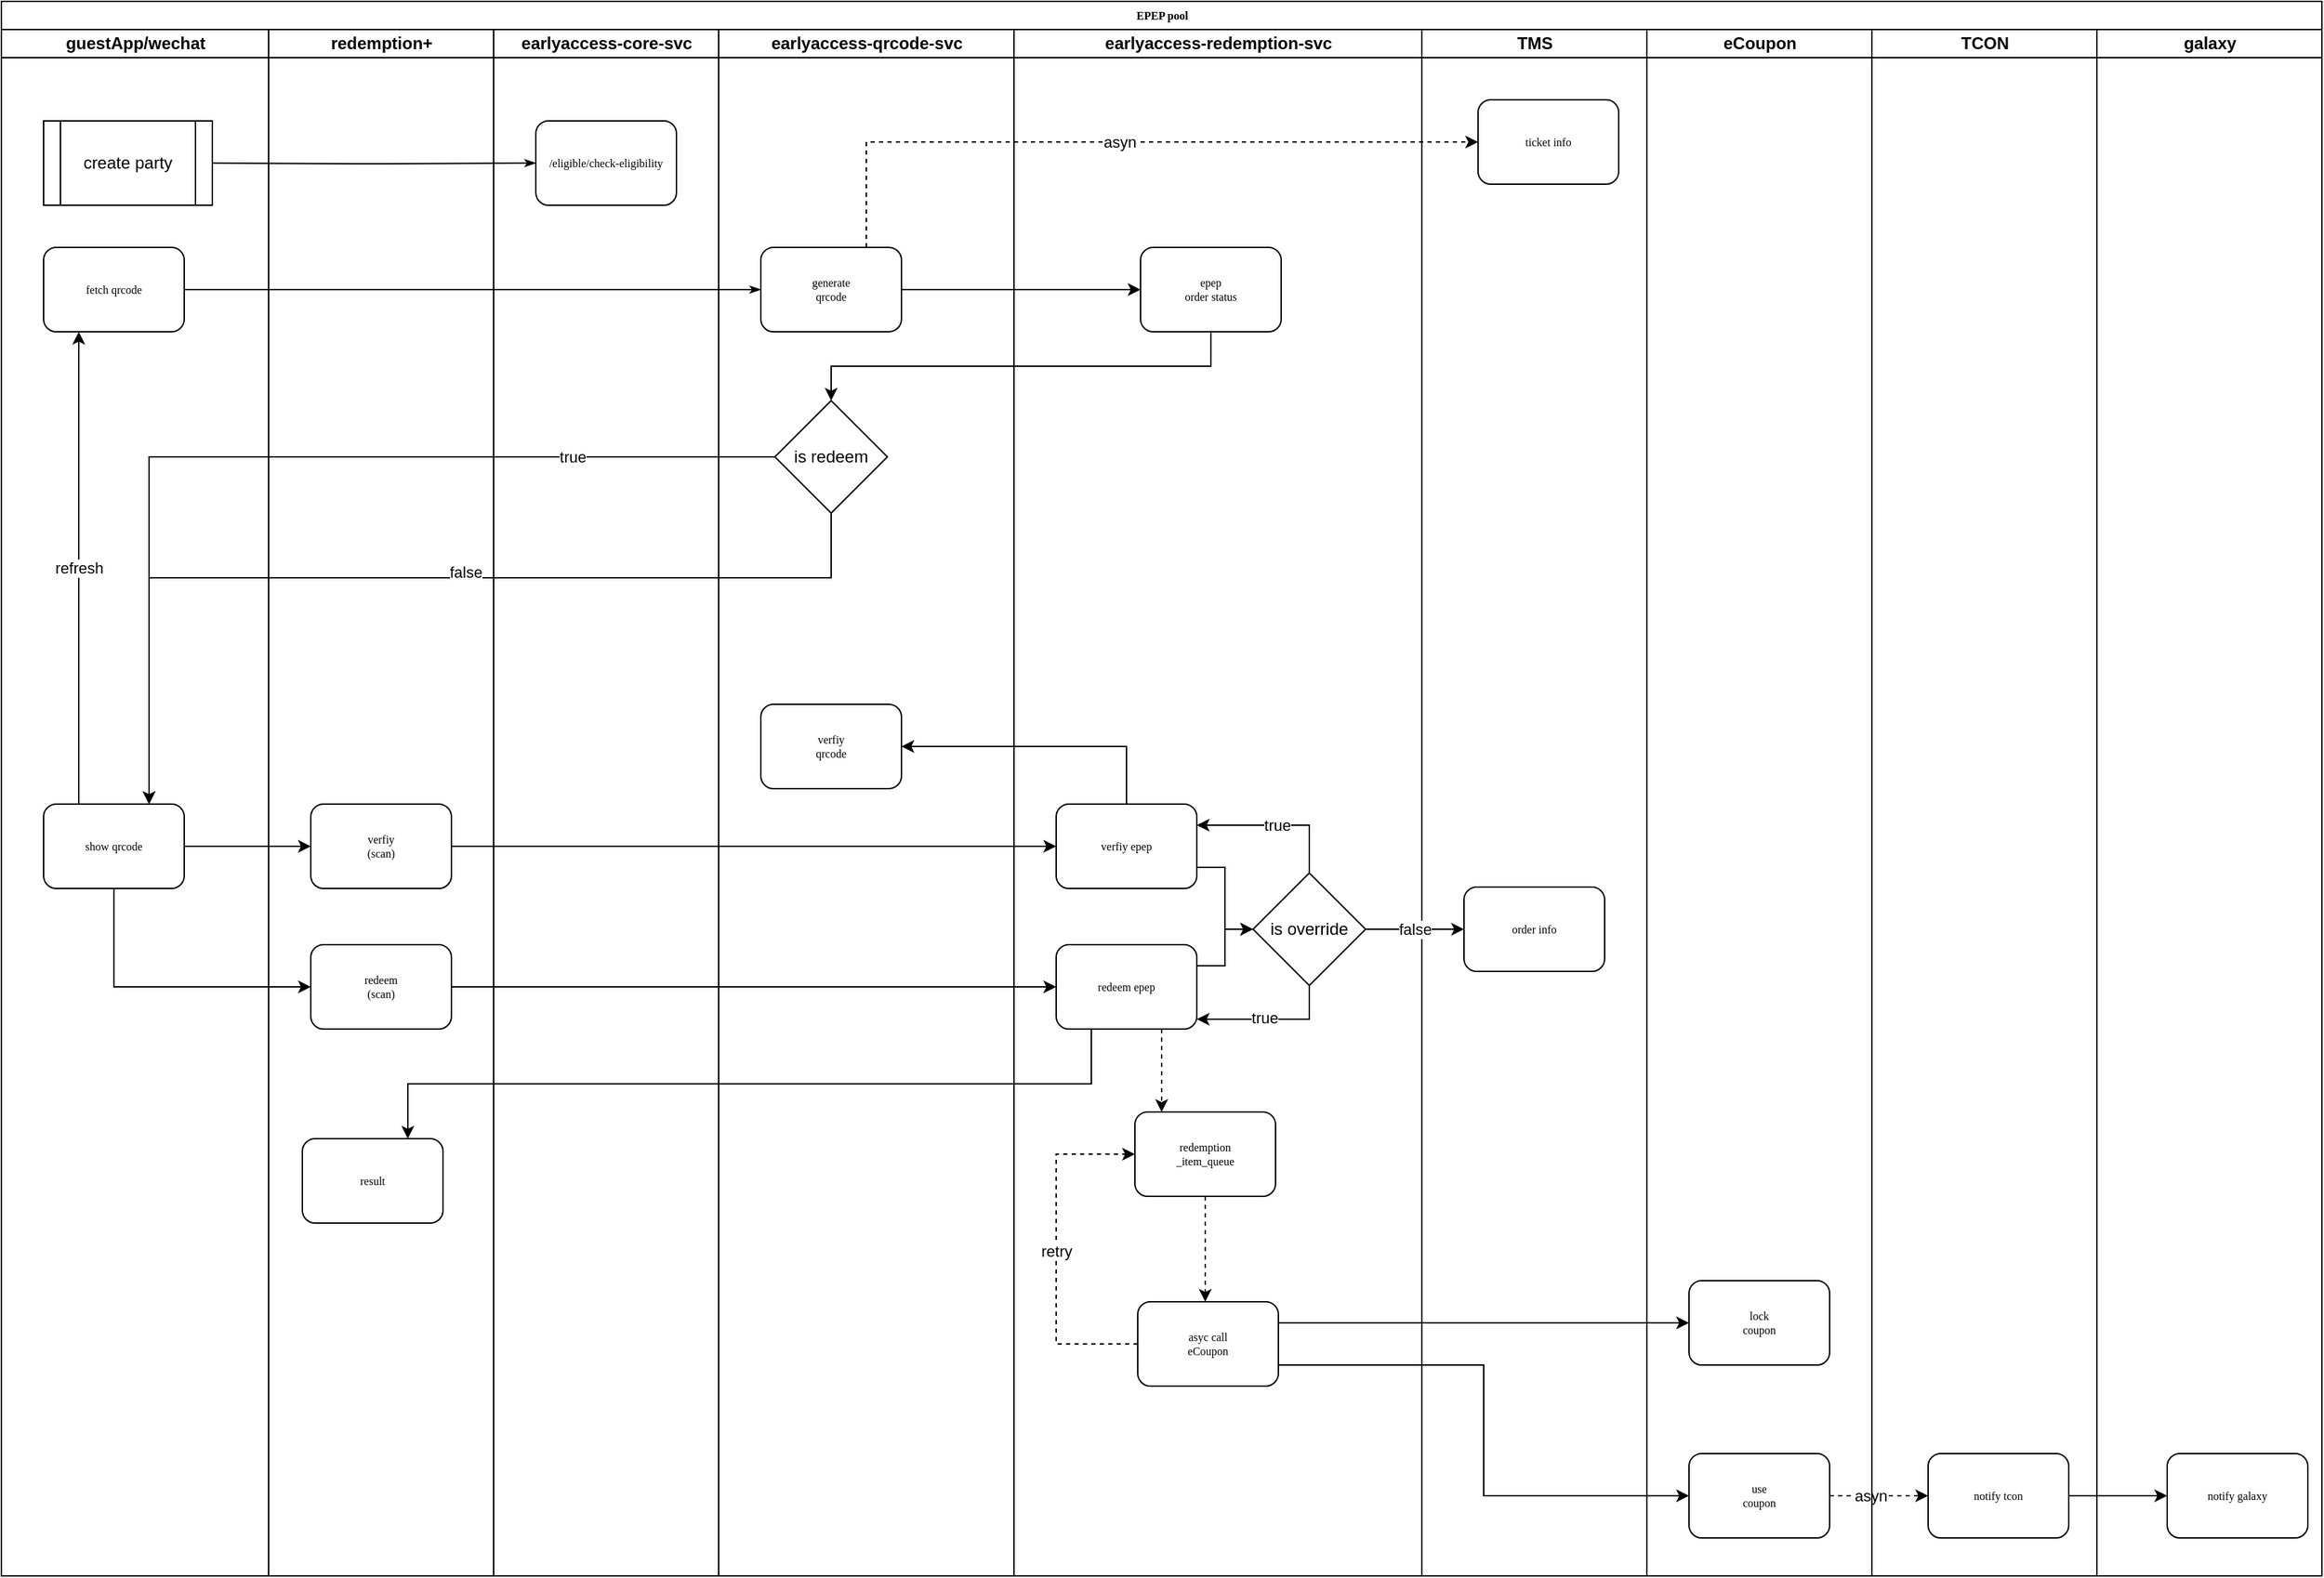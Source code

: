 <mxfile version="14.9.6" type="github">
  <diagram id="EUtWWq-tNDuLtqVCqcBS" name="Page-1">
    <mxGraphModel dx="1227" dy="752" grid="1" gridSize="10" guides="1" tooltips="1" connect="1" arrows="1" fold="1" page="1" pageScale="1" pageWidth="827" pageHeight="1169" math="0" shadow="0">
      <root>
        <mxCell id="0" />
        <mxCell id="1" parent="0" />
        <mxCell id="hakcB5w8vH9MiChZhZsF-4" value="EPEP pool" style="swimlane;html=1;childLayout=stackLayout;startSize=20;rounded=0;shadow=0;labelBackgroundColor=none;strokeWidth=1;fontFamily=Verdana;fontSize=8;align=center;" parent="1" vertex="1">
          <mxGeometry x="150" y="40" width="1650" height="1120" as="geometry" />
        </mxCell>
        <mxCell id="hakcB5w8vH9MiChZhZsF-9" style="edgeStyle=orthogonalEdgeStyle;rounded=1;html=1;labelBackgroundColor=none;startArrow=none;startFill=0;startSize=5;endArrow=classicThin;endFill=1;endSize=5;jettySize=auto;orthogonalLoop=1;strokeWidth=1;fontFamily=Verdana;fontSize=8" parent="hakcB5w8vH9MiChZhZsF-4" target="hakcB5w8vH9MiChZhZsF-25" edge="1">
          <mxGeometry relative="1" as="geometry">
            <mxPoint x="145" y="115" as="sourcePoint" />
          </mxGeometry>
        </mxCell>
        <mxCell id="hakcB5w8vH9MiChZhZsF-11" style="edgeStyle=orthogonalEdgeStyle;rounded=1;html=1;labelBackgroundColor=none;startArrow=none;startFill=0;startSize=5;endArrow=classicThin;endFill=1;endSize=5;jettySize=auto;orthogonalLoop=1;strokeWidth=1;fontFamily=Verdana;fontSize=8" parent="hakcB5w8vH9MiChZhZsF-4" source="hakcB5w8vH9MiChZhZsF-7" target="hakcB5w8vH9MiChZhZsF-27" edge="1">
          <mxGeometry relative="1" as="geometry" />
        </mxCell>
        <mxCell id="hakcB5w8vH9MiChZhZsF-5" value="guestApp/wechat" style="swimlane;html=1;startSize=20;" parent="hakcB5w8vH9MiChZhZsF-4" vertex="1">
          <mxGeometry y="20" width="190" height="1100" as="geometry" />
        </mxCell>
        <mxCell id="hakcB5w8vH9MiChZhZsF-7" value="fetch qrcode" style="rounded=1;whiteSpace=wrap;html=1;shadow=0;labelBackgroundColor=none;strokeWidth=1;fontFamily=Verdana;fontSize=8;align=center;" parent="hakcB5w8vH9MiChZhZsF-5" vertex="1">
          <mxGeometry x="30" y="155" width="100" height="60" as="geometry" />
        </mxCell>
        <mxCell id="BG-OPZnRmT2UVfXczNXb-39" value="refresh" style="edgeStyle=orthogonalEdgeStyle;rounded=0;orthogonalLoop=1;jettySize=auto;html=1;exitX=0.25;exitY=0;exitDx=0;exitDy=0;entryX=0.25;entryY=1;entryDx=0;entryDy=0;" edge="1" parent="hakcB5w8vH9MiChZhZsF-5" source="hakcB5w8vH9MiChZhZsF-8" target="hakcB5w8vH9MiChZhZsF-7">
          <mxGeometry relative="1" as="geometry" />
        </mxCell>
        <mxCell id="hakcB5w8vH9MiChZhZsF-8" value="show qrcode" style="rounded=1;whiteSpace=wrap;html=1;shadow=0;labelBackgroundColor=none;strokeWidth=1;fontFamily=Verdana;fontSize=8;align=center;" parent="hakcB5w8vH9MiChZhZsF-5" vertex="1">
          <mxGeometry x="30" y="551" width="100" height="60" as="geometry" />
        </mxCell>
        <mxCell id="BG-OPZnRmT2UVfXczNXb-1" value="create party" style="shape=process;whiteSpace=wrap;html=1;backgroundOutline=1;" vertex="1" parent="hakcB5w8vH9MiChZhZsF-5">
          <mxGeometry x="30" y="65" width="120" height="60" as="geometry" />
        </mxCell>
        <mxCell id="hakcB5w8vH9MiChZhZsF-24" value="redemption+" style="swimlane;html=1;startSize=20;" parent="hakcB5w8vH9MiChZhZsF-4" vertex="1">
          <mxGeometry x="190" y="20" width="160" height="1100" as="geometry" />
        </mxCell>
        <mxCell id="hakcB5w8vH9MiChZhZsF-34" value="verfiy&lt;br&gt;(scan)" style="rounded=1;whiteSpace=wrap;html=1;shadow=0;labelBackgroundColor=none;strokeWidth=1;fontFamily=Verdana;fontSize=8;align=center;" parent="hakcB5w8vH9MiChZhZsF-24" vertex="1">
          <mxGeometry x="30" y="551" width="100" height="60" as="geometry" />
        </mxCell>
        <mxCell id="hakcB5w8vH9MiChZhZsF-60" value="redeem&lt;br&gt;(scan)" style="rounded=1;whiteSpace=wrap;html=1;shadow=0;labelBackgroundColor=none;strokeWidth=1;fontFamily=Verdana;fontSize=8;align=center;" parent="hakcB5w8vH9MiChZhZsF-24" vertex="1">
          <mxGeometry x="30" y="651" width="100" height="60" as="geometry" />
        </mxCell>
        <mxCell id="hakcB5w8vH9MiChZhZsF-70" value="result" style="rounded=1;whiteSpace=wrap;html=1;shadow=0;labelBackgroundColor=none;strokeWidth=1;fontFamily=Verdana;fontSize=8;align=center;" parent="hakcB5w8vH9MiChZhZsF-24" vertex="1">
          <mxGeometry x="24" y="789" width="100" height="60" as="geometry" />
        </mxCell>
        <mxCell id="hakcB5w8vH9MiChZhZsF-26" value="earlyaccess-core-svc" style="swimlane;html=1;startSize=20;" parent="hakcB5w8vH9MiChZhZsF-4" vertex="1">
          <mxGeometry x="350" y="20" width="160" height="1100" as="geometry" />
        </mxCell>
        <mxCell id="hakcB5w8vH9MiChZhZsF-25" value="&lt;span style=&quot;font-size: 8px&quot;&gt;/eligible/check-eligibility&lt;/span&gt;" style="rounded=1;whiteSpace=wrap;html=1;shadow=0;labelBackgroundColor=none;strokeWidth=1;fontFamily=Verdana;fontSize=8;align=center;" parent="hakcB5w8vH9MiChZhZsF-26" vertex="1">
          <mxGeometry x="30" y="65" width="100" height="60" as="geometry" />
        </mxCell>
        <mxCell id="hakcB5w8vH9MiChZhZsF-31" value="earlyaccess-qrcode-svc" style="swimlane;html=1;startSize=20;" parent="hakcB5w8vH9MiChZhZsF-4" vertex="1">
          <mxGeometry x="510" y="20" width="210" height="1100" as="geometry" />
        </mxCell>
        <mxCell id="hakcB5w8vH9MiChZhZsF-27" value="&lt;span style=&quot;font-size: 8px&quot;&gt;generate&lt;br&gt;qrcode&lt;br&gt;&lt;/span&gt;" style="rounded=1;whiteSpace=wrap;html=1;shadow=0;labelBackgroundColor=none;strokeWidth=1;fontFamily=Verdana;fontSize=8;align=center;" parent="hakcB5w8vH9MiChZhZsF-31" vertex="1">
          <mxGeometry x="30" y="155" width="100" height="60" as="geometry" />
        </mxCell>
        <mxCell id="hakcB5w8vH9MiChZhZsF-67" value="verfiy&lt;br&gt;qrcode" style="rounded=1;whiteSpace=wrap;html=1;shadow=0;labelBackgroundColor=none;strokeWidth=1;fontFamily=Verdana;fontSize=8;align=center;" parent="hakcB5w8vH9MiChZhZsF-31" vertex="1">
          <mxGeometry x="30" y="480" width="100" height="60" as="geometry" />
        </mxCell>
        <mxCell id="BG-OPZnRmT2UVfXczNXb-17" value="is redeem" style="rhombus;whiteSpace=wrap;html=1;" vertex="1" parent="hakcB5w8vH9MiChZhZsF-31">
          <mxGeometry x="40" y="264" width="80" height="80" as="geometry" />
        </mxCell>
        <mxCell id="hakcB5w8vH9MiChZhZsF-61" style="edgeStyle=orthogonalEdgeStyle;rounded=0;orthogonalLoop=1;jettySize=auto;html=1;exitX=1;exitY=0.5;exitDx=0;exitDy=0;" parent="hakcB5w8vH9MiChZhZsF-4" source="hakcB5w8vH9MiChZhZsF-8" target="hakcB5w8vH9MiChZhZsF-34" edge="1">
          <mxGeometry relative="1" as="geometry" />
        </mxCell>
        <mxCell id="hakcB5w8vH9MiChZhZsF-62" style="edgeStyle=orthogonalEdgeStyle;rounded=0;orthogonalLoop=1;jettySize=auto;html=1;exitX=1;exitY=0.5;exitDx=0;exitDy=0;" parent="hakcB5w8vH9MiChZhZsF-4" source="hakcB5w8vH9MiChZhZsF-34" target="hakcB5w8vH9MiChZhZsF-57" edge="1">
          <mxGeometry relative="1" as="geometry" />
        </mxCell>
        <mxCell id="hakcB5w8vH9MiChZhZsF-63" style="edgeStyle=orthogonalEdgeStyle;rounded=0;orthogonalLoop=1;jettySize=auto;html=1;exitX=0.5;exitY=1;exitDx=0;exitDy=0;entryX=0;entryY=0.5;entryDx=0;entryDy=0;" parent="hakcB5w8vH9MiChZhZsF-4" source="hakcB5w8vH9MiChZhZsF-8" target="hakcB5w8vH9MiChZhZsF-60" edge="1">
          <mxGeometry relative="1" as="geometry" />
        </mxCell>
        <mxCell id="hakcB5w8vH9MiChZhZsF-66" style="edgeStyle=orthogonalEdgeStyle;rounded=0;orthogonalLoop=1;jettySize=auto;html=1;exitX=1;exitY=0.5;exitDx=0;exitDy=0;entryX=0;entryY=0.5;entryDx=0;entryDy=0;" parent="hakcB5w8vH9MiChZhZsF-4" source="hakcB5w8vH9MiChZhZsF-60" target="hakcB5w8vH9MiChZhZsF-41" edge="1">
          <mxGeometry relative="1" as="geometry" />
        </mxCell>
        <mxCell id="hakcB5w8vH9MiChZhZsF-68" style="edgeStyle=orthogonalEdgeStyle;rounded=0;orthogonalLoop=1;jettySize=auto;html=1;exitX=0.5;exitY=0;exitDx=0;exitDy=0;entryX=1;entryY=0.5;entryDx=0;entryDy=0;" parent="hakcB5w8vH9MiChZhZsF-4" source="hakcB5w8vH9MiChZhZsF-57" target="hakcB5w8vH9MiChZhZsF-67" edge="1">
          <mxGeometry relative="1" as="geometry" />
        </mxCell>
        <mxCell id="hakcB5w8vH9MiChZhZsF-72" style="edgeStyle=orthogonalEdgeStyle;rounded=0;orthogonalLoop=1;jettySize=auto;html=1;exitX=0.25;exitY=1;exitDx=0;exitDy=0;entryX=0.75;entryY=0;entryDx=0;entryDy=0;" parent="hakcB5w8vH9MiChZhZsF-4" source="hakcB5w8vH9MiChZhZsF-41" target="hakcB5w8vH9MiChZhZsF-70" edge="1">
          <mxGeometry relative="1" as="geometry" />
        </mxCell>
        <mxCell id="hakcB5w8vH9MiChZhZsF-40" value="earlyaccess-redemption-svc" style="swimlane;html=1;startSize=20;" parent="hakcB5w8vH9MiChZhZsF-4" vertex="1">
          <mxGeometry x="720" y="20" width="290" height="1100" as="geometry" />
        </mxCell>
        <mxCell id="BG-OPZnRmT2UVfXczNXb-29" style="edgeStyle=orthogonalEdgeStyle;rounded=0;orthogonalLoop=1;jettySize=auto;html=1;exitX=1;exitY=0.25;exitDx=0;exitDy=0;entryX=0;entryY=0.5;entryDx=0;entryDy=0;" edge="1" parent="hakcB5w8vH9MiChZhZsF-40" source="hakcB5w8vH9MiChZhZsF-41" target="BG-OPZnRmT2UVfXczNXb-26">
          <mxGeometry relative="1" as="geometry" />
        </mxCell>
        <mxCell id="BG-OPZnRmT2UVfXczNXb-41" style="edgeStyle=elbowEdgeStyle;rounded=0;orthogonalLoop=1;jettySize=auto;html=1;exitX=0.75;exitY=1;exitDx=0;exitDy=0;dashed=1;" edge="1" parent="hakcB5w8vH9MiChZhZsF-40" source="hakcB5w8vH9MiChZhZsF-41" target="hakcB5w8vH9MiChZhZsF-42">
          <mxGeometry relative="1" as="geometry" />
        </mxCell>
        <mxCell id="hakcB5w8vH9MiChZhZsF-41" value="redeem epep" style="rounded=1;whiteSpace=wrap;html=1;shadow=0;labelBackgroundColor=none;strokeWidth=1;fontFamily=Verdana;fontSize=8;align=center;" parent="hakcB5w8vH9MiChZhZsF-40" vertex="1">
          <mxGeometry x="30" y="651" width="100" height="60" as="geometry" />
        </mxCell>
        <mxCell id="BG-OPZnRmT2UVfXczNXb-42" style="edgeStyle=elbowEdgeStyle;rounded=0;orthogonalLoop=1;jettySize=auto;html=1;exitX=0.5;exitY=1;exitDx=0;exitDy=0;dashed=1;" edge="1" parent="hakcB5w8vH9MiChZhZsF-40" source="hakcB5w8vH9MiChZhZsF-42" target="hakcB5w8vH9MiChZhZsF-43">
          <mxGeometry relative="1" as="geometry" />
        </mxCell>
        <mxCell id="hakcB5w8vH9MiChZhZsF-42" value="&lt;span style=&quot;font-size: 8px&quot;&gt;redemption&lt;br&gt;_item_queue&lt;/span&gt;" style="rounded=1;whiteSpace=wrap;html=1;shadow=0;labelBackgroundColor=none;strokeWidth=1;fontFamily=Verdana;fontSize=8;align=center;" parent="hakcB5w8vH9MiChZhZsF-40" vertex="1">
          <mxGeometry x="86" y="770" width="100" height="60" as="geometry" />
        </mxCell>
        <mxCell id="BG-OPZnRmT2UVfXczNXb-40" value="retry" style="edgeStyle=elbowEdgeStyle;rounded=0;orthogonalLoop=1;jettySize=auto;html=1;exitX=0;exitY=0.5;exitDx=0;exitDy=0;entryX=0;entryY=0.5;entryDx=0;entryDy=0;dashed=1;" edge="1" parent="hakcB5w8vH9MiChZhZsF-40" source="hakcB5w8vH9MiChZhZsF-43" target="hakcB5w8vH9MiChZhZsF-42">
          <mxGeometry relative="1" as="geometry">
            <Array as="points">
              <mxPoint x="30" y="870" />
            </Array>
          </mxGeometry>
        </mxCell>
        <mxCell id="hakcB5w8vH9MiChZhZsF-43" value="asyc call&lt;br&gt;eCoupon" style="rounded=1;whiteSpace=wrap;html=1;shadow=0;labelBackgroundColor=none;strokeWidth=1;fontFamily=Verdana;fontSize=8;align=center;" parent="hakcB5w8vH9MiChZhZsF-40" vertex="1">
          <mxGeometry x="88" y="905" width="100" height="60" as="geometry" />
        </mxCell>
        <mxCell id="BG-OPZnRmT2UVfXczNXb-30" style="edgeStyle=orthogonalEdgeStyle;rounded=0;orthogonalLoop=1;jettySize=auto;html=1;exitX=1;exitY=0.75;exitDx=0;exitDy=0;entryX=0;entryY=0.5;entryDx=0;entryDy=0;" edge="1" parent="hakcB5w8vH9MiChZhZsF-40" source="hakcB5w8vH9MiChZhZsF-57" target="BG-OPZnRmT2UVfXczNXb-26">
          <mxGeometry relative="1" as="geometry" />
        </mxCell>
        <mxCell id="hakcB5w8vH9MiChZhZsF-57" value="verfiy epep" style="rounded=1;whiteSpace=wrap;html=1;shadow=0;labelBackgroundColor=none;strokeWidth=1;fontFamily=Verdana;fontSize=8;align=center;" parent="hakcB5w8vH9MiChZhZsF-40" vertex="1">
          <mxGeometry x="30" y="551" width="100" height="60" as="geometry" />
        </mxCell>
        <mxCell id="BG-OPZnRmT2UVfXczNXb-16" value="epep&lt;br&gt;order status" style="rounded=1;whiteSpace=wrap;html=1;shadow=0;labelBackgroundColor=none;strokeWidth=1;fontFamily=Verdana;fontSize=8;align=center;" vertex="1" parent="hakcB5w8vH9MiChZhZsF-40">
          <mxGeometry x="90" y="155" width="100" height="60" as="geometry" />
        </mxCell>
        <mxCell id="BG-OPZnRmT2UVfXczNXb-33" value="true" style="edgeStyle=orthogonalEdgeStyle;rounded=0;orthogonalLoop=1;jettySize=auto;html=1;exitX=0.5;exitY=0;exitDx=0;exitDy=0;entryX=1;entryY=0.25;entryDx=0;entryDy=0;" edge="1" parent="hakcB5w8vH9MiChZhZsF-40" source="BG-OPZnRmT2UVfXczNXb-26" target="hakcB5w8vH9MiChZhZsF-57">
          <mxGeometry relative="1" as="geometry" />
        </mxCell>
        <mxCell id="BG-OPZnRmT2UVfXczNXb-34" style="edgeStyle=orthogonalEdgeStyle;rounded=0;orthogonalLoop=1;jettySize=auto;html=1;exitX=0.5;exitY=1;exitDx=0;exitDy=0;entryX=1;entryY=0.883;entryDx=0;entryDy=0;entryPerimeter=0;" edge="1" parent="hakcB5w8vH9MiChZhZsF-40" source="BG-OPZnRmT2UVfXczNXb-26" target="hakcB5w8vH9MiChZhZsF-41">
          <mxGeometry relative="1" as="geometry" />
        </mxCell>
        <mxCell id="BG-OPZnRmT2UVfXczNXb-35" value="true" style="edgeLabel;html=1;align=center;verticalAlign=middle;resizable=0;points=[];" vertex="1" connectable="0" parent="BG-OPZnRmT2UVfXczNXb-34">
          <mxGeometry x="0.077" y="-1" relative="1" as="geometry">
            <mxPoint as="offset" />
          </mxGeometry>
        </mxCell>
        <mxCell id="BG-OPZnRmT2UVfXczNXb-26" value="is override" style="rhombus;whiteSpace=wrap;html=1;" vertex="1" parent="hakcB5w8vH9MiChZhZsF-40">
          <mxGeometry x="170" y="600" width="80" height="80" as="geometry" />
        </mxCell>
        <mxCell id="BG-OPZnRmT2UVfXczNXb-3" value="TMS" style="swimlane;html=1;startSize=20;" vertex="1" parent="hakcB5w8vH9MiChZhZsF-4">
          <mxGeometry x="1010" y="20" width="160" height="1100" as="geometry" />
        </mxCell>
        <mxCell id="BG-OPZnRmT2UVfXczNXb-5" value="order info" style="rounded=1;whiteSpace=wrap;html=1;shadow=0;labelBackgroundColor=none;strokeWidth=1;fontFamily=Verdana;fontSize=8;align=center;" vertex="1" parent="BG-OPZnRmT2UVfXczNXb-3">
          <mxGeometry x="30" y="610" width="100" height="60" as="geometry" />
        </mxCell>
        <mxCell id="BG-OPZnRmT2UVfXczNXb-12" value="ticket info" style="rounded=1;whiteSpace=wrap;html=1;shadow=0;labelBackgroundColor=none;strokeWidth=1;fontFamily=Verdana;fontSize=8;align=center;" vertex="1" parent="BG-OPZnRmT2UVfXczNXb-3">
          <mxGeometry x="40" y="50" width="100" height="60" as="geometry" />
        </mxCell>
        <mxCell id="hakcB5w8vH9MiChZhZsF-79" style="edgeStyle=orthogonalEdgeStyle;rounded=0;orthogonalLoop=1;jettySize=auto;html=1;exitX=1;exitY=0.25;exitDx=0;exitDy=0;entryX=0;entryY=0.5;entryDx=0;entryDy=0;" parent="hakcB5w8vH9MiChZhZsF-4" source="hakcB5w8vH9MiChZhZsF-43" target="hakcB5w8vH9MiChZhZsF-29" edge="1">
          <mxGeometry relative="1" as="geometry" />
        </mxCell>
        <mxCell id="hakcB5w8vH9MiChZhZsF-47" value="eCoupon" style="swimlane;html=1;startSize=20;" parent="hakcB5w8vH9MiChZhZsF-4" vertex="1">
          <mxGeometry x="1170" y="20" width="160" height="1100" as="geometry" />
        </mxCell>
        <mxCell id="hakcB5w8vH9MiChZhZsF-48" value="use&lt;br&gt;coupon" style="rounded=1;whiteSpace=wrap;html=1;shadow=0;labelBackgroundColor=none;strokeWidth=1;fontFamily=Verdana;fontSize=8;align=center;" parent="hakcB5w8vH9MiChZhZsF-47" vertex="1">
          <mxGeometry x="30" y="1013" width="100" height="60" as="geometry" />
        </mxCell>
        <mxCell id="hakcB5w8vH9MiChZhZsF-29" value="lock&lt;br&gt;coupon" style="rounded=1;whiteSpace=wrap;html=1;shadow=0;labelBackgroundColor=none;strokeWidth=1;fontFamily=Verdana;fontSize=8;align=center;" parent="hakcB5w8vH9MiChZhZsF-47" vertex="1">
          <mxGeometry x="30" y="890" width="100" height="60" as="geometry" />
        </mxCell>
        <mxCell id="hakcB5w8vH9MiChZhZsF-74" style="edgeStyle=orthogonalEdgeStyle;rounded=0;orthogonalLoop=1;jettySize=auto;html=1;exitX=1;exitY=0.5;exitDx=0;exitDy=0;entryX=0;entryY=0.5;entryDx=0;entryDy=0;dashed=1;" parent="hakcB5w8vH9MiChZhZsF-4" source="hakcB5w8vH9MiChZhZsF-48" target="hakcB5w8vH9MiChZhZsF-73" edge="1">
          <mxGeometry relative="1" as="geometry" />
        </mxCell>
        <mxCell id="hakcB5w8vH9MiChZhZsF-76" value="asyn" style="edgeLabel;html=1;align=center;verticalAlign=middle;resizable=0;points=[];" parent="hakcB5w8vH9MiChZhZsF-74" vertex="1" connectable="0">
          <mxGeometry x="-0.181" relative="1" as="geometry">
            <mxPoint as="offset" />
          </mxGeometry>
        </mxCell>
        <mxCell id="hakcB5w8vH9MiChZhZsF-49" value="TCON" style="swimlane;html=1;startSize=20;" parent="hakcB5w8vH9MiChZhZsF-4" vertex="1">
          <mxGeometry x="1330" y="20" width="160" height="1100" as="geometry" />
        </mxCell>
        <mxCell id="hakcB5w8vH9MiChZhZsF-73" value="notify tcon" style="rounded=1;whiteSpace=wrap;html=1;shadow=0;labelBackgroundColor=none;strokeWidth=1;fontFamily=Verdana;fontSize=8;align=center;" parent="hakcB5w8vH9MiChZhZsF-49" vertex="1">
          <mxGeometry x="40" y="1013" width="100" height="60" as="geometry" />
        </mxCell>
        <mxCell id="hakcB5w8vH9MiChZhZsF-75" style="edgeStyle=orthogonalEdgeStyle;rounded=0;orthogonalLoop=1;jettySize=auto;html=1;exitX=1;exitY=0.5;exitDx=0;exitDy=0;" parent="hakcB5w8vH9MiChZhZsF-4" source="hakcB5w8vH9MiChZhZsF-73" target="hakcB5w8vH9MiChZhZsF-56" edge="1">
          <mxGeometry relative="1" as="geometry" />
        </mxCell>
        <mxCell id="hakcB5w8vH9MiChZhZsF-53" value="galaxy" style="swimlane;html=1;startSize=20;" parent="hakcB5w8vH9MiChZhZsF-4" vertex="1">
          <mxGeometry x="1490" y="20" width="160" height="1100" as="geometry" />
        </mxCell>
        <mxCell id="hakcB5w8vH9MiChZhZsF-56" value="notify galaxy" style="rounded=1;whiteSpace=wrap;html=1;shadow=0;labelBackgroundColor=none;strokeWidth=1;fontFamily=Verdana;fontSize=8;align=center;" parent="hakcB5w8vH9MiChZhZsF-53" vertex="1">
          <mxGeometry x="50" y="1013" width="100" height="60" as="geometry" />
        </mxCell>
        <mxCell id="BG-OPZnRmT2UVfXczNXb-18" value="asyn" style="edgeStyle=orthogonalEdgeStyle;rounded=0;orthogonalLoop=1;jettySize=auto;html=1;exitX=0.75;exitY=0;exitDx=0;exitDy=0;entryX=0;entryY=0.5;entryDx=0;entryDy=0;dashed=1;" edge="1" parent="hakcB5w8vH9MiChZhZsF-4" source="hakcB5w8vH9MiChZhZsF-27" target="BG-OPZnRmT2UVfXczNXb-12">
          <mxGeometry relative="1" as="geometry" />
        </mxCell>
        <mxCell id="BG-OPZnRmT2UVfXczNXb-19" style="edgeStyle=orthogonalEdgeStyle;rounded=0;orthogonalLoop=1;jettySize=auto;html=1;exitX=1;exitY=0.5;exitDx=0;exitDy=0;entryX=0;entryY=0.5;entryDx=0;entryDy=0;" edge="1" parent="hakcB5w8vH9MiChZhZsF-4" source="hakcB5w8vH9MiChZhZsF-27" target="BG-OPZnRmT2UVfXczNXb-16">
          <mxGeometry relative="1" as="geometry" />
        </mxCell>
        <mxCell id="BG-OPZnRmT2UVfXczNXb-20" style="edgeStyle=orthogonalEdgeStyle;rounded=0;orthogonalLoop=1;jettySize=auto;html=1;exitX=0.5;exitY=1;exitDx=0;exitDy=0;entryX=0.5;entryY=0;entryDx=0;entryDy=0;" edge="1" parent="hakcB5w8vH9MiChZhZsF-4" source="BG-OPZnRmT2UVfXczNXb-16" target="BG-OPZnRmT2UVfXczNXb-17">
          <mxGeometry relative="1" as="geometry" />
        </mxCell>
        <mxCell id="BG-OPZnRmT2UVfXczNXb-21" style="edgeStyle=orthogonalEdgeStyle;rounded=0;orthogonalLoop=1;jettySize=auto;html=1;exitX=0;exitY=0.5;exitDx=0;exitDy=0;entryX=0.75;entryY=0;entryDx=0;entryDy=0;" edge="1" parent="hakcB5w8vH9MiChZhZsF-4" source="BG-OPZnRmT2UVfXczNXb-17" target="hakcB5w8vH9MiChZhZsF-8">
          <mxGeometry relative="1" as="geometry" />
        </mxCell>
        <mxCell id="BG-OPZnRmT2UVfXczNXb-23" value="true" style="edgeLabel;html=1;align=center;verticalAlign=middle;resizable=0;points=[];" vertex="1" connectable="0" parent="BG-OPZnRmT2UVfXczNXb-21">
          <mxGeometry x="-0.584" relative="1" as="geometry">
            <mxPoint as="offset" />
          </mxGeometry>
        </mxCell>
        <mxCell id="BG-OPZnRmT2UVfXczNXb-31" value="false" style="edgeStyle=orthogonalEdgeStyle;rounded=0;orthogonalLoop=1;jettySize=auto;html=1;exitX=1;exitY=0.5;exitDx=0;exitDy=0;" edge="1" parent="hakcB5w8vH9MiChZhZsF-4" source="BG-OPZnRmT2UVfXczNXb-26" target="BG-OPZnRmT2UVfXczNXb-5">
          <mxGeometry relative="1" as="geometry" />
        </mxCell>
        <mxCell id="BG-OPZnRmT2UVfXczNXb-36" style="edgeStyle=orthogonalEdgeStyle;rounded=0;orthogonalLoop=1;jettySize=auto;html=1;exitX=1;exitY=0.75;exitDx=0;exitDy=0;entryX=0;entryY=0.5;entryDx=0;entryDy=0;" edge="1" parent="hakcB5w8vH9MiChZhZsF-4" source="hakcB5w8vH9MiChZhZsF-43" target="hakcB5w8vH9MiChZhZsF-48">
          <mxGeometry relative="1" as="geometry" />
        </mxCell>
        <mxCell id="BG-OPZnRmT2UVfXczNXb-37" style="edgeStyle=orthogonalEdgeStyle;rounded=0;orthogonalLoop=1;jettySize=auto;html=1;exitX=0.5;exitY=1;exitDx=0;exitDy=0;entryX=0.75;entryY=0;entryDx=0;entryDy=0;" edge="1" parent="hakcB5w8vH9MiChZhZsF-4" source="BG-OPZnRmT2UVfXczNXb-17" target="hakcB5w8vH9MiChZhZsF-8">
          <mxGeometry relative="1" as="geometry">
            <Array as="points">
              <mxPoint x="590" y="410" />
              <mxPoint x="105" y="410" />
            </Array>
          </mxGeometry>
        </mxCell>
        <mxCell id="BG-OPZnRmT2UVfXczNXb-38" value="false" style="edgeLabel;html=1;align=center;verticalAlign=middle;resizable=0;points=[];" vertex="1" connectable="0" parent="BG-OPZnRmT2UVfXczNXb-37">
          <mxGeometry x="-0.114" y="-4" relative="1" as="geometry">
            <mxPoint as="offset" />
          </mxGeometry>
        </mxCell>
      </root>
    </mxGraphModel>
  </diagram>
</mxfile>
